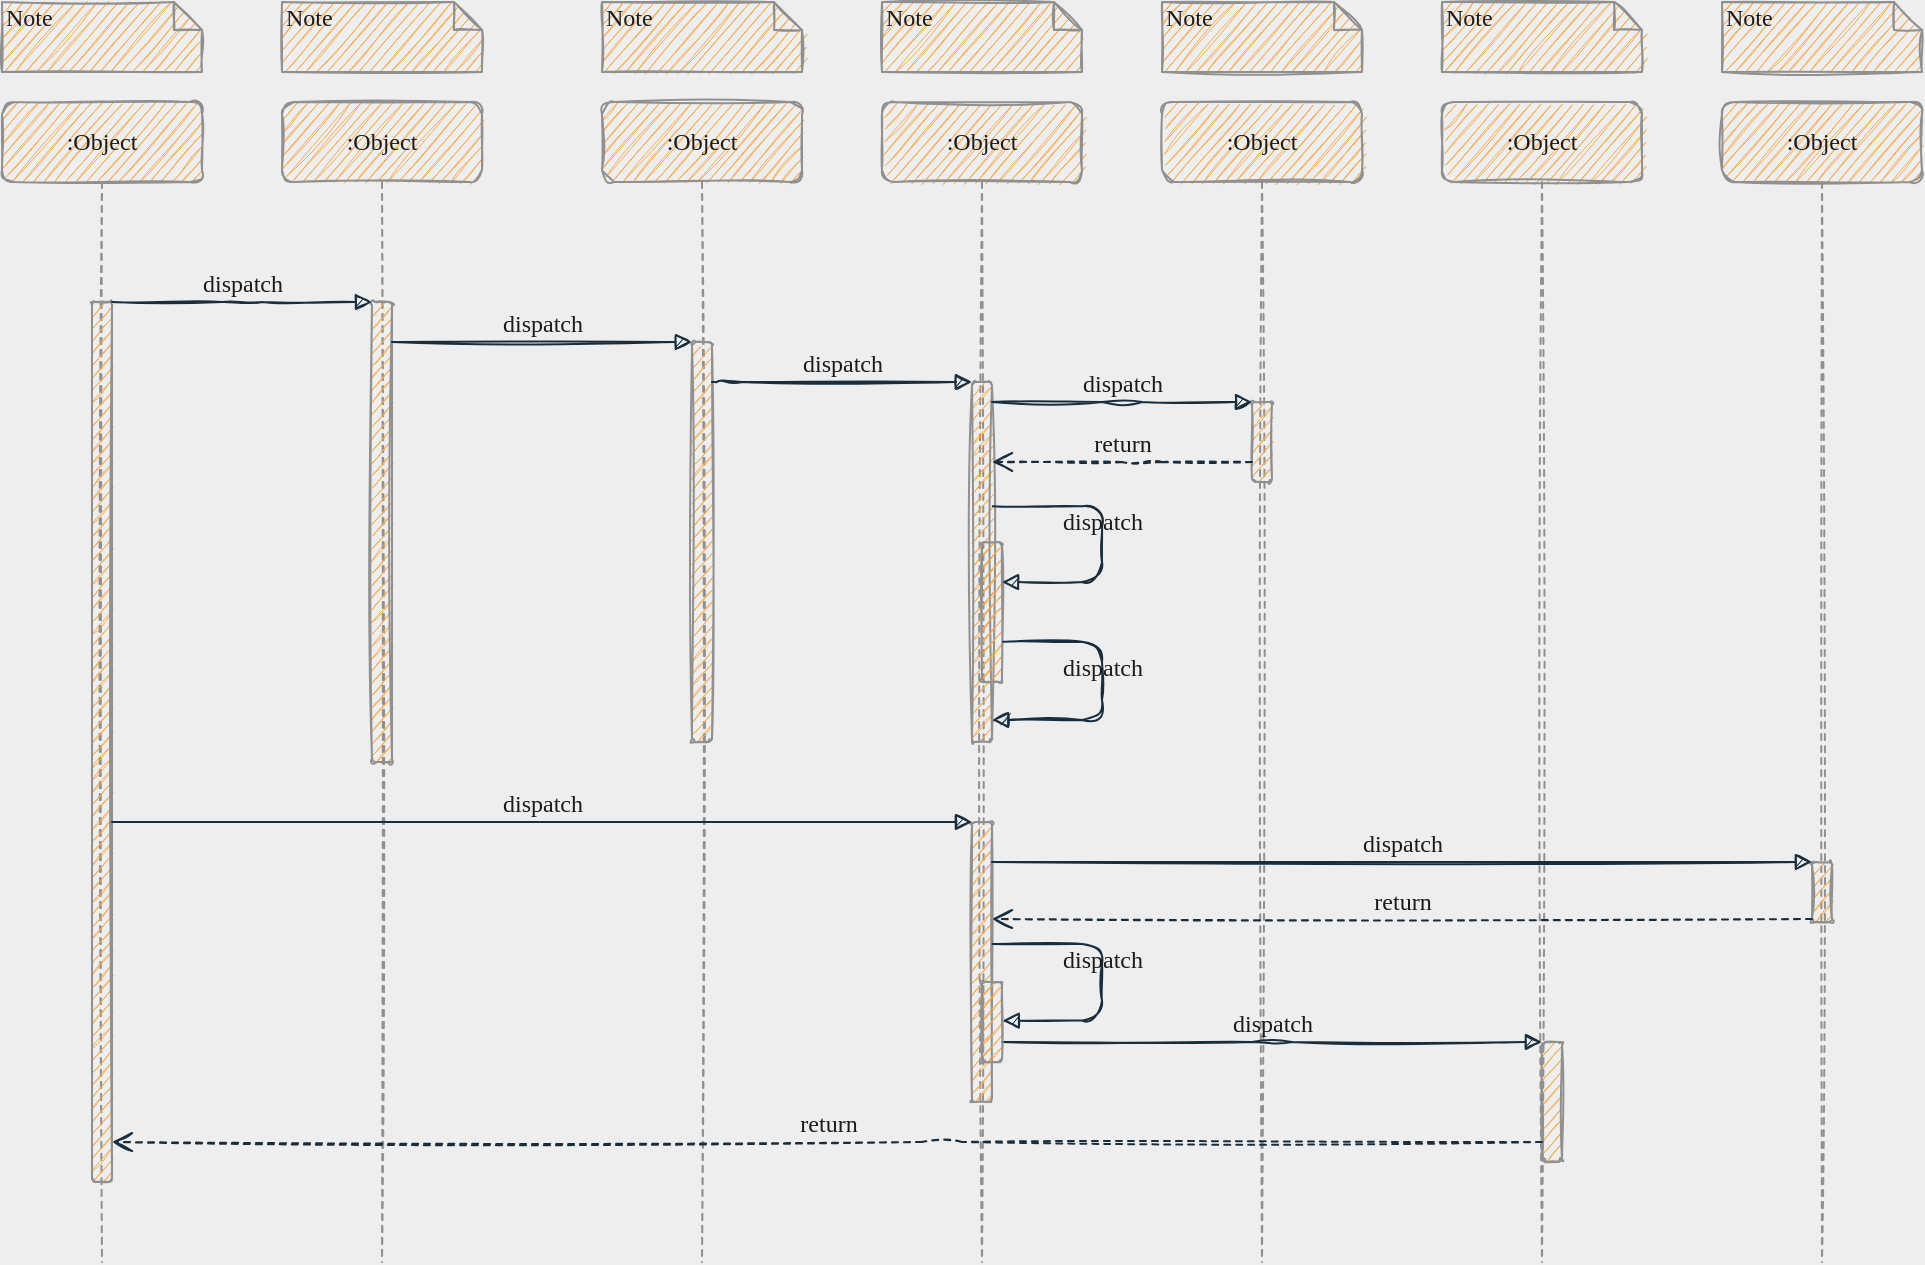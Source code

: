 <mxfile version="26.0.6" pages="5">
  <diagram name="Page-1" id="13e1069c-82ec-6db2-03f1-153e76fe0fe0">
    <mxGraphModel dx="2062" dy="1122" grid="1" gridSize="10" guides="1" tooltips="1" connect="1" arrows="1" fold="1" page="1" pageScale="1" pageWidth="1100" pageHeight="850" background="#EEEEEE" math="0" shadow="0">
      <root>
        <mxCell id="0" />
        <mxCell id="1" parent="0" />
        <mxCell id="7baba1c4bc27f4b0-2" value=":Object" style="shape=umlLifeline;perimeter=lifelinePerimeter;whiteSpace=wrap;html=1;container=1;collapsible=0;recursiveResize=0;outlineConnect=0;rounded=1;shadow=0;comic=0;labelBackgroundColor=none;strokeWidth=1;fontFamily=Verdana;fontSize=12;align=center;sketch=1;fillColor=#F5AB50;strokeColor=#909090;fontColor=#1A1A1A;" parent="1" vertex="1">
          <mxGeometry x="240" y="80" width="100" height="580" as="geometry" />
        </mxCell>
        <mxCell id="7baba1c4bc27f4b0-10" value="" style="html=1;points=[];perimeter=orthogonalPerimeter;rounded=1;shadow=0;comic=0;labelBackgroundColor=none;strokeWidth=1;fontFamily=Verdana;fontSize=12;align=center;sketch=1;fillColor=#F5AB50;strokeColor=#909090;fontColor=#1A1A1A;" parent="7baba1c4bc27f4b0-2" vertex="1">
          <mxGeometry x="45" y="100" width="10" height="230" as="geometry" />
        </mxCell>
        <mxCell id="7baba1c4bc27f4b0-3" value=":Object" style="shape=umlLifeline;perimeter=lifelinePerimeter;whiteSpace=wrap;html=1;container=1;collapsible=0;recursiveResize=0;outlineConnect=0;rounded=1;shadow=0;comic=0;labelBackgroundColor=none;strokeWidth=1;fontFamily=Verdana;fontSize=12;align=center;sketch=1;fillColor=#F5AB50;strokeColor=#909090;fontColor=#1A1A1A;" parent="1" vertex="1">
          <mxGeometry x="400" y="80" width="100" height="580" as="geometry" />
        </mxCell>
        <mxCell id="7baba1c4bc27f4b0-13" value="" style="html=1;points=[];perimeter=orthogonalPerimeter;rounded=1;shadow=0;comic=0;labelBackgroundColor=none;strokeWidth=1;fontFamily=Verdana;fontSize=12;align=center;sketch=1;fillColor=#F5AB50;strokeColor=#909090;fontColor=#1A1A1A;" parent="7baba1c4bc27f4b0-3" vertex="1">
          <mxGeometry x="45" y="120" width="10" height="200" as="geometry" />
        </mxCell>
        <mxCell id="7baba1c4bc27f4b0-4" value=":Object" style="shape=umlLifeline;perimeter=lifelinePerimeter;whiteSpace=wrap;html=1;container=1;collapsible=0;recursiveResize=0;outlineConnect=0;rounded=1;shadow=0;comic=0;labelBackgroundColor=none;strokeWidth=1;fontFamily=Verdana;fontSize=12;align=center;sketch=1;fillColor=#F5AB50;strokeColor=#909090;fontColor=#1A1A1A;" parent="1" vertex="1">
          <mxGeometry x="540" y="80" width="100" height="580" as="geometry" />
        </mxCell>
        <mxCell id="7baba1c4bc27f4b0-5" value=":Object" style="shape=umlLifeline;perimeter=lifelinePerimeter;whiteSpace=wrap;html=1;container=1;collapsible=0;recursiveResize=0;outlineConnect=0;rounded=1;shadow=0;comic=0;labelBackgroundColor=none;strokeWidth=1;fontFamily=Verdana;fontSize=12;align=center;sketch=1;fillColor=#F5AB50;strokeColor=#909090;fontColor=#1A1A1A;" parent="1" vertex="1">
          <mxGeometry x="680" y="80" width="100" height="580" as="geometry" />
        </mxCell>
        <mxCell id="7baba1c4bc27f4b0-6" value=":Object" style="shape=umlLifeline;perimeter=lifelinePerimeter;whiteSpace=wrap;html=1;container=1;collapsible=0;recursiveResize=0;outlineConnect=0;rounded=1;shadow=0;comic=0;labelBackgroundColor=none;strokeWidth=1;fontFamily=Verdana;fontSize=12;align=center;sketch=1;fillColor=#F5AB50;strokeColor=#909090;fontColor=#1A1A1A;" parent="1" vertex="1">
          <mxGeometry x="820" y="80" width="100" height="580" as="geometry" />
        </mxCell>
        <mxCell id="7baba1c4bc27f4b0-7" value=":Object" style="shape=umlLifeline;perimeter=lifelinePerimeter;whiteSpace=wrap;html=1;container=1;collapsible=0;recursiveResize=0;outlineConnect=0;rounded=1;shadow=0;comic=0;labelBackgroundColor=none;strokeWidth=1;fontFamily=Verdana;fontSize=12;align=center;sketch=1;fillColor=#F5AB50;strokeColor=#909090;fontColor=#1A1A1A;" parent="1" vertex="1">
          <mxGeometry x="960" y="80" width="100" height="580" as="geometry" />
        </mxCell>
        <mxCell id="7baba1c4bc27f4b0-8" value=":Object" style="shape=umlLifeline;perimeter=lifelinePerimeter;whiteSpace=wrap;html=1;container=1;collapsible=0;recursiveResize=0;outlineConnect=0;rounded=1;shadow=0;comic=0;labelBackgroundColor=none;strokeWidth=1;fontFamily=Verdana;fontSize=12;align=center;sketch=1;fillColor=#F5AB50;strokeColor=#909090;fontColor=#1A1A1A;" parent="1" vertex="1">
          <mxGeometry x="100" y="80" width="100" height="580" as="geometry" />
        </mxCell>
        <mxCell id="7baba1c4bc27f4b0-9" value="" style="html=1;points=[];perimeter=orthogonalPerimeter;rounded=1;shadow=0;comic=0;labelBackgroundColor=none;strokeWidth=1;fontFamily=Verdana;fontSize=12;align=center;sketch=1;fillColor=#F5AB50;strokeColor=#909090;fontColor=#1A1A1A;" parent="7baba1c4bc27f4b0-8" vertex="1">
          <mxGeometry x="45" y="100" width="10" height="440" as="geometry" />
        </mxCell>
        <mxCell id="7baba1c4bc27f4b0-16" value="" style="html=1;points=[];perimeter=orthogonalPerimeter;rounded=1;shadow=0;comic=0;labelBackgroundColor=none;strokeWidth=1;fontFamily=Verdana;fontSize=12;align=center;sketch=1;fillColor=#F5AB50;strokeColor=#909090;fontColor=#1A1A1A;" parent="1" vertex="1">
          <mxGeometry x="585" y="220" width="10" height="180" as="geometry" />
        </mxCell>
        <mxCell id="7baba1c4bc27f4b0-17" value="dispatch" style="html=1;verticalAlign=bottom;endArrow=block;labelBackgroundColor=none;fontFamily=Verdana;fontSize=12;edgeStyle=elbowEdgeStyle;elbow=vertical;sketch=1;rounded=1;strokeColor=#182E3E;fontColor=#1A1A1A;" parent="1" source="7baba1c4bc27f4b0-13" target="7baba1c4bc27f4b0-16" edge="1">
          <mxGeometry relative="1" as="geometry">
            <mxPoint x="510" y="220" as="sourcePoint" />
            <Array as="points">
              <mxPoint x="460" y="220" />
            </Array>
          </mxGeometry>
        </mxCell>
        <mxCell id="7baba1c4bc27f4b0-19" value="" style="html=1;points=[];perimeter=orthogonalPerimeter;rounded=1;shadow=0;comic=0;labelBackgroundColor=none;strokeWidth=1;fontFamily=Verdana;fontSize=12;align=center;sketch=1;fillColor=#F5AB50;strokeColor=#909090;fontColor=#1A1A1A;" parent="1" vertex="1">
          <mxGeometry x="725" y="230" width="10" height="40" as="geometry" />
        </mxCell>
        <mxCell id="7baba1c4bc27f4b0-20" value="dispatch" style="html=1;verticalAlign=bottom;endArrow=block;entryX=0;entryY=0;labelBackgroundColor=none;fontFamily=Verdana;fontSize=12;edgeStyle=elbowEdgeStyle;elbow=vertical;sketch=1;rounded=1;strokeColor=#182E3E;fontColor=#1A1A1A;" parent="1" source="7baba1c4bc27f4b0-16" target="7baba1c4bc27f4b0-19" edge="1">
          <mxGeometry relative="1" as="geometry">
            <mxPoint x="650" y="230" as="sourcePoint" />
          </mxGeometry>
        </mxCell>
        <mxCell id="7baba1c4bc27f4b0-21" value="return" style="html=1;verticalAlign=bottom;endArrow=open;dashed=1;endSize=8;labelBackgroundColor=none;fontFamily=Verdana;fontSize=12;edgeStyle=elbowEdgeStyle;elbow=vertical;sketch=1;rounded=1;strokeColor=#182E3E;fontColor=#1A1A1A;" parent="1" source="7baba1c4bc27f4b0-19" target="7baba1c4bc27f4b0-16" edge="1">
          <mxGeometry relative="1" as="geometry">
            <mxPoint x="650" y="306" as="targetPoint" />
            <Array as="points">
              <mxPoint x="670" y="260" />
              <mxPoint x="700" y="260" />
            </Array>
          </mxGeometry>
        </mxCell>
        <mxCell id="7baba1c4bc27f4b0-22" value="" style="html=1;points=[];perimeter=orthogonalPerimeter;rounded=1;shadow=0;comic=0;labelBackgroundColor=none;strokeWidth=1;fontFamily=Verdana;fontSize=12;align=center;sketch=1;fillColor=#F5AB50;strokeColor=#909090;fontColor=#1A1A1A;" parent="1" vertex="1">
          <mxGeometry x="585" y="440" width="10" height="140" as="geometry" />
        </mxCell>
        <mxCell id="7baba1c4bc27f4b0-23" value="dispatch" style="html=1;verticalAlign=bottom;endArrow=block;entryX=0;entryY=0;labelBackgroundColor=none;fontFamily=Verdana;fontSize=12;sketch=1;rounded=1;strokeColor=#182E3E;fontColor=#1A1A1A;" parent="1" source="7baba1c4bc27f4b0-9" target="7baba1c4bc27f4b0-22" edge="1">
          <mxGeometry relative="1" as="geometry">
            <mxPoint x="510" y="420" as="sourcePoint" />
          </mxGeometry>
        </mxCell>
        <mxCell id="7baba1c4bc27f4b0-25" value="" style="html=1;points=[];perimeter=orthogonalPerimeter;rounded=1;shadow=0;comic=0;labelBackgroundColor=none;strokeWidth=1;fontFamily=Verdana;fontSize=12;align=center;sketch=1;fillColor=#F5AB50;strokeColor=#909090;fontColor=#1A1A1A;" parent="1" vertex="1">
          <mxGeometry x="1005" y="460" width="10" height="30" as="geometry" />
        </mxCell>
        <mxCell id="7baba1c4bc27f4b0-26" value="dispatch" style="html=1;verticalAlign=bottom;endArrow=block;entryX=0;entryY=0;labelBackgroundColor=none;fontFamily=Verdana;fontSize=12;sketch=1;rounded=1;strokeColor=#182E3E;fontColor=#1A1A1A;" parent="1" source="7baba1c4bc27f4b0-22" target="7baba1c4bc27f4b0-25" edge="1">
          <mxGeometry relative="1" as="geometry">
            <mxPoint x="930" y="340" as="sourcePoint" />
          </mxGeometry>
        </mxCell>
        <mxCell id="7baba1c4bc27f4b0-27" value="return" style="html=1;verticalAlign=bottom;endArrow=open;dashed=1;endSize=8;exitX=0;exitY=0.95;labelBackgroundColor=none;fontFamily=Verdana;fontSize=12;sketch=1;rounded=1;strokeColor=#182E3E;fontColor=#1A1A1A;" parent="1" source="7baba1c4bc27f4b0-25" target="7baba1c4bc27f4b0-22" edge="1">
          <mxGeometry relative="1" as="geometry">
            <mxPoint x="930" y="416" as="targetPoint" />
          </mxGeometry>
        </mxCell>
        <mxCell id="7baba1c4bc27f4b0-28" value="" style="html=1;points=[];perimeter=orthogonalPerimeter;rounded=1;shadow=0;comic=0;labelBackgroundColor=none;strokeWidth=1;fontFamily=Verdana;fontSize=12;align=center;sketch=1;fillColor=#F5AB50;strokeColor=#909090;fontColor=#1A1A1A;" parent="1" vertex="1">
          <mxGeometry x="870" y="550" width="10" height="60" as="geometry" />
        </mxCell>
        <mxCell id="7baba1c4bc27f4b0-29" value="dispatch" style="html=1;verticalAlign=bottom;endArrow=block;entryX=0;entryY=0;labelBackgroundColor=none;fontFamily=Verdana;fontSize=12;edgeStyle=elbowEdgeStyle;elbow=vertical;sketch=1;rounded=1;strokeColor=#182E3E;fontColor=#1A1A1A;" parent="1" source="7baba1c4bc27f4b0-37" target="7baba1c4bc27f4b0-28" edge="1">
          <mxGeometry relative="1" as="geometry">
            <mxPoint x="800" y="550" as="sourcePoint" />
          </mxGeometry>
        </mxCell>
        <mxCell id="7baba1c4bc27f4b0-30" value="return" style="html=1;verticalAlign=bottom;endArrow=open;dashed=1;endSize=8;labelBackgroundColor=none;fontFamily=Verdana;fontSize=12;edgeStyle=elbowEdgeStyle;elbow=vertical;sketch=1;rounded=1;strokeColor=#182E3E;fontColor=#1A1A1A;" parent="1" source="7baba1c4bc27f4b0-28" target="7baba1c4bc27f4b0-9" edge="1">
          <mxGeometry relative="1" as="geometry">
            <mxPoint x="800" y="626" as="targetPoint" />
            <Array as="points">
              <mxPoint x="570" y="600" />
            </Array>
          </mxGeometry>
        </mxCell>
        <mxCell id="7baba1c4bc27f4b0-11" value="dispatch" style="html=1;verticalAlign=bottom;endArrow=block;entryX=0;entryY=0;labelBackgroundColor=none;fontFamily=Verdana;fontSize=12;edgeStyle=elbowEdgeStyle;elbow=vertical;sketch=1;rounded=1;strokeColor=#182E3E;fontColor=#1A1A1A;" parent="1" source="7baba1c4bc27f4b0-9" target="7baba1c4bc27f4b0-10" edge="1">
          <mxGeometry relative="1" as="geometry">
            <mxPoint x="220" y="190" as="sourcePoint" />
          </mxGeometry>
        </mxCell>
        <mxCell id="7baba1c4bc27f4b0-14" value="dispatch" style="html=1;verticalAlign=bottom;endArrow=block;entryX=0;entryY=0;labelBackgroundColor=none;fontFamily=Verdana;fontSize=12;edgeStyle=elbowEdgeStyle;elbow=vertical;sketch=1;rounded=1;strokeColor=#182E3E;fontColor=#1A1A1A;" parent="1" source="7baba1c4bc27f4b0-10" target="7baba1c4bc27f4b0-13" edge="1">
          <mxGeometry relative="1" as="geometry">
            <mxPoint x="370" y="200" as="sourcePoint" />
          </mxGeometry>
        </mxCell>
        <mxCell id="7baba1c4bc27f4b0-34" value="" style="html=1;points=[];perimeter=orthogonalPerimeter;rounded=1;shadow=0;comic=0;labelBackgroundColor=none;strokeWidth=1;fontFamily=Verdana;fontSize=12;align=center;sketch=1;fillColor=#F5AB50;strokeColor=#909090;fontColor=#1A1A1A;" parent="1" vertex="1">
          <mxGeometry x="590" y="300" width="10" height="70" as="geometry" />
        </mxCell>
        <mxCell id="7baba1c4bc27f4b0-35" value="dispatch" style="html=1;verticalAlign=bottom;endArrow=block;labelBackgroundColor=none;fontFamily=Verdana;fontSize=12;elbow=vertical;edgeStyle=orthogonalEdgeStyle;entryX=1;entryY=0.286;entryPerimeter=0;exitX=1.038;exitY=0.345;exitPerimeter=0;sketch=1;rounded=1;strokeColor=#182E3E;fontColor=#1A1A1A;" parent="1" source="7baba1c4bc27f4b0-16" target="7baba1c4bc27f4b0-34" edge="1">
          <mxGeometry relative="1" as="geometry">
            <mxPoint x="465" y="230" as="sourcePoint" />
            <mxPoint x="595" y="230" as="targetPoint" />
            <Array as="points">
              <mxPoint x="650" y="282" />
              <mxPoint x="650" y="320" />
            </Array>
          </mxGeometry>
        </mxCell>
        <mxCell id="7baba1c4bc27f4b0-36" value="dispatch" style="html=1;verticalAlign=bottom;endArrow=block;labelBackgroundColor=none;fontFamily=Verdana;fontSize=12;elbow=vertical;edgeStyle=orthogonalEdgeStyle;exitX=1.066;exitY=0.713;exitPerimeter=0;sketch=1;rounded=1;strokeColor=#182E3E;fontColor=#1A1A1A;" parent="1" source="7baba1c4bc27f4b0-34" edge="1">
          <mxGeometry relative="1" as="geometry">
            <mxPoint x="610.333" y="350" as="sourcePoint" />
            <mxPoint x="595" y="389" as="targetPoint" />
            <Array as="points">
              <mxPoint x="650" y="350" />
              <mxPoint x="650" y="389" />
            </Array>
          </mxGeometry>
        </mxCell>
        <mxCell id="7baba1c4bc27f4b0-37" value="" style="html=1;points=[];perimeter=orthogonalPerimeter;rounded=1;shadow=0;comic=0;labelBackgroundColor=none;strokeWidth=1;fontFamily=Verdana;fontSize=12;align=center;sketch=1;fillColor=#F5AB50;strokeColor=#909090;fontColor=#1A1A1A;" parent="1" vertex="1">
          <mxGeometry x="590" y="520" width="10" height="40" as="geometry" />
        </mxCell>
        <mxCell id="7baba1c4bc27f4b0-39" value="dispatch" style="html=1;verticalAlign=bottom;endArrow=block;labelBackgroundColor=none;fontFamily=Verdana;fontSize=12;elbow=vertical;edgeStyle=orthogonalEdgeStyle;entryX=1;entryY=0.286;entryPerimeter=0;exitX=1.038;exitY=0.345;exitPerimeter=0;sketch=1;rounded=1;strokeColor=#182E3E;fontColor=#1A1A1A;" parent="1" edge="1">
          <mxGeometry relative="1" as="geometry">
            <mxPoint x="595.333" y="501" as="sourcePoint" />
            <mxPoint x="600.333" y="539.333" as="targetPoint" />
            <Array as="points">
              <mxPoint x="650" y="501" />
              <mxPoint x="650" y="539" />
            </Array>
          </mxGeometry>
        </mxCell>
        <mxCell id="7baba1c4bc27f4b0-40" value="Note" style="shape=note;whiteSpace=wrap;html=1;size=14;verticalAlign=top;align=left;spacingTop=-6;rounded=1;shadow=0;comic=0;labelBackgroundColor=none;strokeWidth=1;fontFamily=Verdana;fontSize=12;sketch=1;fillColor=#F5AB50;strokeColor=#909090;fontColor=#1A1A1A;" parent="1" vertex="1">
          <mxGeometry x="100" y="30" width="100" height="35" as="geometry" />
        </mxCell>
        <mxCell id="7baba1c4bc27f4b0-41" value="Note" style="shape=note;whiteSpace=wrap;html=1;size=14;verticalAlign=top;align=left;spacingTop=-6;rounded=1;shadow=0;comic=0;labelBackgroundColor=none;strokeWidth=1;fontFamily=Verdana;fontSize=12;sketch=1;fillColor=#F5AB50;strokeColor=#909090;fontColor=#1A1A1A;" parent="1" vertex="1">
          <mxGeometry x="240" y="30" width="100" height="35" as="geometry" />
        </mxCell>
        <mxCell id="7baba1c4bc27f4b0-42" value="Note" style="shape=note;whiteSpace=wrap;html=1;size=14;verticalAlign=top;align=left;spacingTop=-6;rounded=1;shadow=0;comic=0;labelBackgroundColor=none;strokeWidth=1;fontFamily=Verdana;fontSize=12;sketch=1;fillColor=#F5AB50;strokeColor=#909090;fontColor=#1A1A1A;" parent="1" vertex="1">
          <mxGeometry x="400" y="30" width="100" height="35" as="geometry" />
        </mxCell>
        <mxCell id="7baba1c4bc27f4b0-43" value="Note" style="shape=note;whiteSpace=wrap;html=1;size=14;verticalAlign=top;align=left;spacingTop=-6;rounded=1;shadow=0;comic=0;labelBackgroundColor=none;strokeWidth=1;fontFamily=Verdana;fontSize=12;sketch=1;fillColor=#F5AB50;strokeColor=#909090;fontColor=#1A1A1A;" parent="1" vertex="1">
          <mxGeometry x="540" y="30" width="100" height="35" as="geometry" />
        </mxCell>
        <mxCell id="7baba1c4bc27f4b0-44" value="Note" style="shape=note;whiteSpace=wrap;html=1;size=14;verticalAlign=top;align=left;spacingTop=-6;rounded=1;shadow=0;comic=0;labelBackgroundColor=none;strokeWidth=1;fontFamily=Verdana;fontSize=12;sketch=1;fillColor=#F5AB50;strokeColor=#909090;fontColor=#1A1A1A;" parent="1" vertex="1">
          <mxGeometry x="680" y="30" width="100" height="35" as="geometry" />
        </mxCell>
        <mxCell id="7baba1c4bc27f4b0-45" value="Note" style="shape=note;whiteSpace=wrap;html=1;size=14;verticalAlign=top;align=left;spacingTop=-6;rounded=1;shadow=0;comic=0;labelBackgroundColor=none;strokeWidth=1;fontFamily=Verdana;fontSize=12;sketch=1;fillColor=#F5AB50;strokeColor=#909090;fontColor=#1A1A1A;" parent="1" vertex="1">
          <mxGeometry x="820" y="30" width="100" height="35" as="geometry" />
        </mxCell>
        <mxCell id="7baba1c4bc27f4b0-46" value="Note" style="shape=note;whiteSpace=wrap;html=1;size=14;verticalAlign=top;align=left;spacingTop=-6;rounded=1;shadow=0;comic=0;labelBackgroundColor=none;strokeWidth=1;fontFamily=Verdana;fontSize=12;sketch=1;fillColor=#F5AB50;strokeColor=#909090;fontColor=#1A1A1A;" parent="1" vertex="1">
          <mxGeometry x="960" y="30" width="100" height="35" as="geometry" />
        </mxCell>
      </root>
    </mxGraphModel>
  </diagram>
  <diagram id="5wK5CWLbaVIM3ddSSLFM" name="第 2 页">
    <mxGraphModel dx="2062" dy="1122" grid="1" gridSize="10" guides="1" tooltips="1" connect="1" arrows="1" fold="1" page="1" pageScale="1" pageWidth="1600" pageHeight="900" math="0" shadow="1">
      <root>
        <mxCell id="0" />
        <mxCell id="1" parent="0" />
        <mxCell id="ZE4tHcQsaWLG3nHIep-U-1" value="Note" style="shape=note;whiteSpace=wrap;html=1;size=14;verticalAlign=top;align=left;spacingTop=-6;rounded=1;shadow=0;comic=0;labelBackgroundColor=none;strokeWidth=1;fontFamily=Verdana;fontSize=12;sketch=1;fillColor=#009900;strokeColor=#909090;fontColor=#1A1A1A;" parent="1" vertex="1">
          <mxGeometry x="570" y="140" width="550" height="35" as="geometry" />
        </mxCell>
      </root>
    </mxGraphModel>
  </diagram>
  <diagram id="vglN-I_-OaUEoRuJrbmz" name="第 3 页">
    <mxGraphModel dx="2062" dy="1122" grid="1" gridSize="10" guides="1" tooltips="1" connect="1" arrows="1" fold="1" page="1" pageScale="1" pageWidth="1600" pageHeight="900" math="0" shadow="0">
      <root>
        <mxCell id="0" />
        <mxCell id="1" parent="0" />
      </root>
    </mxGraphModel>
  </diagram>
  <diagram id="w1sbm-XrUImXIn6PCKPx" name="第 4 页">
    <mxGraphModel dx="2062" dy="1122" grid="1" gridSize="10" guides="1" tooltips="1" connect="1" arrows="1" fold="1" page="1" pageScale="1" pageWidth="1600" pageHeight="900" math="0" shadow="0">
      <root>
        <mxCell id="0" />
        <mxCell id="1" parent="0" />
      </root>
    </mxGraphModel>
  </diagram>
  <diagram id="ndvI6Db2t8NpyCj2aeqh" name="第 5 页">
    <mxGraphModel dx="1590" dy="1030" grid="1" gridSize="9" guides="1" tooltips="1" connect="1" arrows="1" fold="1" page="0" pageScale="1" pageWidth="827" pageHeight="1169" background="none" math="0" shadow="0">
      <root>
        <mxCell id="0" />
        <mxCell id="1" parent="0" />
        <mxCell id="xrXYSS6LPJqL5HSYXhGx-1" value="需求分析" style="shape=umlLifeline;perimeter=lifelinePerimeter;whiteSpace=wrap;container=1;dropTarget=0;collapsible=0;recursiveResize=0;outlineConnect=0;portConstraint=eastwest;newEdgeStyle={&quot;edgeStyle&quot;:&quot;elbowEdgeStyle&quot;,&quot;elbow&quot;:&quot;vertical&quot;,&quot;curved&quot;:0,&quot;rounded&quot;:0};size=65;fillColor=#A8DADC;fontColor=#1D3557;strokeColor=#457B9D;fontStyle=1;strokeWidth=3;labelBackgroundColor=none;" vertex="1" parent="1">
          <mxGeometry x="20" y="20" width="150" height="1144" as="geometry" />
        </mxCell>
        <mxCell id="xrXYSS6LPJqL5HSYXhGx-2" value="微调评估" style="shape=umlLifeline;perimeter=lifelinePerimeter;whiteSpace=wrap;container=1;dropTarget=0;collapsible=0;recursiveResize=0;outlineConnect=0;portConstraint=eastwest;newEdgeStyle={&quot;edgeStyle&quot;:&quot;elbowEdgeStyle&quot;,&quot;elbow&quot;:&quot;vertical&quot;,&quot;curved&quot;:0,&quot;rounded&quot;:0};size=65;fillColor=#A8DADC;fontColor=#1D3557;strokeColor=#457B9D;fontStyle=1;strokeWidth=3;labelBackgroundColor=none;" vertex="1" parent="1">
          <mxGeometry x="234" y="20" width="150" height="1144" as="geometry" />
        </mxCell>
        <mxCell id="xrXYSS6LPJqL5HSYXhGx-3" value="数据准备" style="shape=umlLifeline;perimeter=lifelinePerimeter;whiteSpace=wrap;container=1;dropTarget=0;collapsible=0;recursiveResize=0;outlineConnect=0;portConstraint=eastwest;newEdgeStyle={&quot;edgeStyle&quot;:&quot;elbowEdgeStyle&quot;,&quot;elbow&quot;:&quot;vertical&quot;,&quot;curved&quot;:0,&quot;rounded&quot;:0};size=65;fillColor=#A8DADC;fontColor=#1D3557;strokeColor=#457B9D;fontStyle=1;strokeWidth=3;labelBackgroundColor=none;" vertex="1" parent="1">
          <mxGeometry x="447" y="20" width="150" height="1144" as="geometry" />
        </mxCell>
        <mxCell id="xrXYSS6LPJqL5HSYXhGx-4" value="模型选择&#xa;/技术选型" style="shape=umlLifeline;perimeter=lifelinePerimeter;whiteSpace=wrap;container=1;dropTarget=0;collapsible=0;recursiveResize=0;outlineConnect=0;portConstraint=eastwest;newEdgeStyle={&quot;edgeStyle&quot;:&quot;elbowEdgeStyle&quot;,&quot;elbow&quot;:&quot;vertical&quot;,&quot;curved&quot;:0,&quot;rounded&quot;:0};size=65;fillColor=#A8DADC;fontColor=#1D3557;strokeColor=#457B9D;fontStyle=1;strokeWidth=3;labelBackgroundColor=none;" vertex="1" parent="1">
          <mxGeometry x="647" y="20" width="150" height="1144" as="geometry" />
        </mxCell>
        <mxCell id="xrXYSS6LPJqL5HSYXhGx-5" value="分布式训练" style="shape=umlLifeline;perimeter=lifelinePerimeter;whiteSpace=wrap;container=1;dropTarget=0;collapsible=0;recursiveResize=0;outlineConnect=0;portConstraint=eastwest;newEdgeStyle={&quot;edgeStyle&quot;:&quot;elbowEdgeStyle&quot;,&quot;elbow&quot;:&quot;vertical&quot;,&quot;curved&quot;:0,&quot;rounded&quot;:0};size=65;fillColor=#A8DADC;fontColor=#1D3557;strokeColor=#457B9D;fontStyle=1;strokeWidth=3;labelBackgroundColor=none;" vertex="1" parent="1">
          <mxGeometry x="847" y="20" width="150" height="1144" as="geometry" />
        </mxCell>
        <mxCell id="xrXYSS6LPJqL5HSYXhGx-6" value="验证" style="shape=umlLifeline;perimeter=lifelinePerimeter;whiteSpace=wrap;container=1;dropTarget=0;collapsible=0;recursiveResize=0;outlineConnect=0;portConstraint=eastwest;newEdgeStyle={&quot;edgeStyle&quot;:&quot;elbowEdgeStyle&quot;,&quot;elbow&quot;:&quot;vertical&quot;,&quot;curved&quot;:0,&quot;rounded&quot;:0};size=65;fillColor=#A8DADC;fontColor=#1D3557;strokeColor=#457B9D;fontStyle=1;strokeWidth=3;labelBackgroundColor=none;" vertex="1" parent="1">
          <mxGeometry x="1047" y="20" width="150" height="1144" as="geometry" />
        </mxCell>
        <mxCell id="xrXYSS6LPJqL5HSYXhGx-7" value="部署/优化" style="shape=umlLifeline;perimeter=lifelinePerimeter;whiteSpace=wrap;container=1;dropTarget=0;collapsible=0;recursiveResize=0;outlineConnect=0;portConstraint=eastwest;newEdgeStyle={&quot;edgeStyle&quot;:&quot;elbowEdgeStyle&quot;,&quot;elbow&quot;:&quot;vertical&quot;,&quot;curved&quot;:0,&quot;rounded&quot;:0};size=65;fillColor=#A8DADC;fontColor=#1D3557;strokeColor=#457B9D;fontStyle=1;strokeWidth=3;labelBackgroundColor=none;" vertex="1" parent="1">
          <mxGeometry x="1247" y="20" width="150" height="1144" as="geometry" />
        </mxCell>
        <mxCell id="xrXYSS6LPJqL5HSYXhGx-8" value="监控/&#xa;版本管理" style="shape=umlLifeline;perimeter=lifelinePerimeter;whiteSpace=wrap;container=1;dropTarget=0;collapsible=0;recursiveResize=0;outlineConnect=0;portConstraint=eastwest;newEdgeStyle={&quot;edgeStyle&quot;:&quot;elbowEdgeStyle&quot;,&quot;elbow&quot;:&quot;vertical&quot;,&quot;curved&quot;:0,&quot;rounded&quot;:0};size=65;fillColor=#A8DADC;fontColor=#1D3557;strokeColor=#457B9D;fontStyle=1;strokeWidth=3;labelBackgroundColor=none;" vertex="1" parent="1">
          <mxGeometry x="1447" y="20" width="150" height="1144" as="geometry" />
        </mxCell>
        <mxCell id="xrXYSS6LPJqL5HSYXhGx-9" value="价值评估&#xa; &amp; SLA检测" style="shape=umlLifeline;perimeter=lifelinePerimeter;whiteSpace=wrap;container=1;dropTarget=0;collapsible=0;recursiveResize=0;outlineConnect=0;portConstraint=eastwest;newEdgeStyle={&quot;edgeStyle&quot;:&quot;elbowEdgeStyle&quot;,&quot;elbow&quot;:&quot;vertical&quot;,&quot;curved&quot;:0,&quot;rounded&quot;:0};size=65;fillColor=#A8DADC;fontColor=#1D3557;strokeColor=#457B9D;fontStyle=1;strokeWidth=3;labelBackgroundColor=none;" vertex="1" parent="1">
          <mxGeometry x="1647" y="20" width="150" height="1144" as="geometry" />
        </mxCell>
        <mxCell id="xrXYSS6LPJqL5HSYXhGx-10" value="alt" style="shape=umlFrame;dashed=1;pointerEvents=0;dropTarget=0;strokeColor=#457B9D;height=20;width=30;fillColor=#A8DADC;fontColor=#1D3557;fontStyle=1;strokeWidth=3;labelBackgroundColor=none;" vertex="1" parent="1">
          <mxGeometry x="1111" y="521" width="222" height="196" as="geometry" />
        </mxCell>
        <mxCell id="xrXYSS6LPJqL5HSYXhGx-11" value="[验证通过]" style="text;strokeColor=#457B9D;fillColor=#A8DADC;align=center;verticalAlign=middle;whiteSpace=wrap;fontColor=#1D3557;fontStyle=1;strokeWidth=3;labelBackgroundColor=none;" vertex="1" parent="xrXYSS6LPJqL5HSYXhGx-10">
          <mxGeometry x="30" width="192" height="20" as="geometry" />
        </mxCell>
        <mxCell id="xrXYSS6LPJqL5HSYXhGx-12" value="[验证不通过]" style="shape=line;dashed=1;whiteSpace=wrap;verticalAlign=top;labelPosition=center;verticalLabelPosition=middle;align=center;strokeColor=#457B9D;fillColor=#A8DADC;fontColor=#1D3557;fontStyle=1;strokeWidth=3;labelBackgroundColor=none;" vertex="1" parent="xrXYSS6LPJqL5HSYXhGx-10">
          <mxGeometry y="103" width="222" height="4" as="geometry" />
        </mxCell>
        <mxCell id="xrXYSS6LPJqL5HSYXhGx-13" value="alt" style="shape=umlFrame;dashed=1;pointerEvents=0;dropTarget=0;strokeColor=#457B9D;height=20;width=30;fillColor=#A8DADC;fontColor=#1D3557;fontStyle=1;strokeWidth=3;labelBackgroundColor=none;" vertex="1" parent="1">
          <mxGeometry x="911" y="873" width="822" height="196" as="geometry" />
        </mxCell>
        <mxCell id="xrXYSS6LPJqL5HSYXhGx-14" value="[满足SLA]" style="text;strokeColor=#457B9D;fillColor=#A8DADC;align=center;verticalAlign=middle;whiteSpace=wrap;fontColor=#1D3557;fontStyle=1;strokeWidth=3;labelBackgroundColor=none;" vertex="1" parent="xrXYSS6LPJqL5HSYXhGx-13">
          <mxGeometry x="30" width="792" height="20" as="geometry" />
        </mxCell>
        <mxCell id="xrXYSS6LPJqL5HSYXhGx-15" value="[不满足SLA]" style="shape=line;dashed=1;whiteSpace=wrap;verticalAlign=top;labelPosition=center;verticalLabelPosition=middle;align=center;strokeColor=#457B9D;fillColor=#A8DADC;fontColor=#1D3557;fontStyle=1;strokeWidth=3;labelBackgroundColor=none;" vertex="1" parent="xrXYSS6LPJqL5HSYXhGx-13">
          <mxGeometry y="103" width="822" height="4" as="geometry" />
        </mxCell>
        <mxCell id="xrXYSS6LPJqL5HSYXhGx-16" value="明确业务目标、&#xa;关键指标与合规要求" style="verticalAlign=bottom;edgeStyle=elbowEdgeStyle;elbow=vertical;curved=0;rounded=0;endArrow=block;fillColor=#A8DADC;strokeColor=#457B9D;fontStyle=1;strokeWidth=3;labelBackgroundColor=none;fontColor=default;" edge="1" parent="1" source="xrXYSS6LPJqL5HSYXhGx-1" target="xrXYSS6LPJqL5HSYXhGx-2">
          <mxGeometry relative="1" as="geometry">
            <Array as="points">
              <mxPoint x="211" y="148" />
            </Array>
          </mxGeometry>
        </mxCell>
        <mxCell id="xrXYSS6LPJqL5HSYXhGx-17" value="(TSI&gt;0.7 &amp; CER达标) &#xa;→ 数据工程准备" style="verticalAlign=bottom;edgeStyle=elbowEdgeStyle;elbow=vertical;curved=0;rounded=0;endArrow=block;fillColor=#A8DADC;strokeColor=#457B9D;fontStyle=1;strokeWidth=3;labelBackgroundColor=none;fontColor=default;" edge="1" parent="1" source="xrXYSS6LPJqL5HSYXhGx-2" target="xrXYSS6LPJqL5HSYXhGx-3">
          <mxGeometry relative="1" as="geometry">
            <Array as="points">
              <mxPoint x="424" y="221" />
            </Array>
          </mxGeometry>
        </mxCell>
        <mxCell id="xrXYSS6LPJqL5HSYXhGx-18" value="否则采用Prompt/RAG优化" style="curved=1;endArrow=block;rounded=0;fillColor=#A8DADC;strokeColor=#457B9D;fontStyle=1;strokeWidth=3;labelBackgroundColor=none;fontColor=default;" edge="1" parent="1" source="xrXYSS6LPJqL5HSYXhGx-2" target="xrXYSS6LPJqL5HSYXhGx-2">
          <mxGeometry relative="1" as="geometry">
            <Array as="points">
              <mxPoint x="360" y="273" />
              <mxPoint x="360" y="303" />
            </Array>
          </mxGeometry>
        </mxCell>
        <mxCell id="xrXYSS6LPJqL5HSYXhGx-19" value="数据整合&#xa;及预处理完成" style="verticalAlign=bottom;edgeStyle=elbowEdgeStyle;elbow=vertical;curved=0;rounded=0;endArrow=block;fillColor=#A8DADC;strokeColor=#457B9D;fontStyle=1;strokeWidth=3;labelBackgroundColor=none;fontColor=default;" edge="1" parent="1" source="xrXYSS6LPJqL5HSYXhGx-3" target="xrXYSS6LPJqL5HSYXhGx-4">
          <mxGeometry relative="1" as="geometry">
            <Array as="points">
              <mxPoint x="631" y="376" />
            </Array>
          </mxGeometry>
        </mxCell>
        <mxCell id="xrXYSS6LPJqL5HSYXhGx-20" value="选定基座模型&#xa;及微调技术" style="verticalAlign=bottom;edgeStyle=elbowEdgeStyle;elbow=vertical;curved=0;rounded=0;endArrow=block;fillColor=#A8DADC;strokeColor=#457B9D;fontStyle=1;strokeWidth=3;labelBackgroundColor=none;fontColor=default;" edge="1" parent="1" source="xrXYSS6LPJqL5HSYXhGx-4" target="xrXYSS6LPJqL5HSYXhGx-5">
          <mxGeometry relative="1" as="geometry">
            <Array as="points">
              <mxPoint x="831" y="449" />
            </Array>
          </mxGeometry>
        </mxCell>
        <mxCell id="xrXYSS6LPJqL5HSYXhGx-21" value="完成分布式训练" style="verticalAlign=bottom;edgeStyle=elbowEdgeStyle;elbow=vertical;curved=0;rounded=0;endArrow=block;fillColor=#A8DADC;strokeColor=#457B9D;fontStyle=1;strokeWidth=3;labelBackgroundColor=none;fontColor=default;" edge="1" parent="1" source="xrXYSS6LPJqL5HSYXhGx-5" target="xrXYSS6LPJqL5HSYXhGx-6">
          <mxGeometry relative="1" as="geometry">
            <Array as="points">
              <mxPoint x="1031" y="501" />
            </Array>
          </mxGeometry>
        </mxCell>
        <mxCell id="xrXYSS6LPJqL5HSYXhGx-22" value="进行安全部署" style="verticalAlign=bottom;edgeStyle=elbowEdgeStyle;elbow=vertical;curved=0;rounded=0;endArrow=block;fillColor=#A8DADC;strokeColor=#457B9D;fontStyle=1;strokeWidth=3;labelBackgroundColor=none;fontColor=default;" edge="1" parent="1" source="xrXYSS6LPJqL5HSYXhGx-6" target="xrXYSS6LPJqL5HSYXhGx-7">
          <mxGeometry relative="1" as="geometry">
            <Array as="points">
              <mxPoint x="1231" y="599" />
            </Array>
          </mxGeometry>
        </mxCell>
        <mxCell id="xrXYSS6LPJqL5HSYXhGx-23" value="进入迭代优化" style="verticalAlign=bottom;edgeStyle=elbowEdgeStyle;elbow=vertical;curved=0;rounded=0;endArrow=block;fillColor=#A8DADC;strokeColor=#457B9D;fontStyle=1;strokeWidth=3;labelBackgroundColor=none;fontColor=default;" edge="1" parent="1" source="xrXYSS6LPJqL5HSYXhGx-6" target="xrXYSS6LPJqL5HSYXhGx-7">
          <mxGeometry relative="1" as="geometry">
            <Array as="points">
              <mxPoint x="1231" y="697" />
            </Array>
          </mxGeometry>
        </mxCell>
        <mxCell id="xrXYSS6LPJqL5HSYXhGx-24" value="部署后启动监控&#xa;与版本管理" style="verticalAlign=bottom;edgeStyle=elbowEdgeStyle;elbow=vertical;curved=0;rounded=0;endArrow=block;fillColor=#A8DADC;strokeColor=#457B9D;fontStyle=1;strokeWidth=3;labelBackgroundColor=none;fontColor=default;" edge="1" parent="1" source="xrXYSS6LPJqL5HSYXhGx-7" target="xrXYSS6LPJqL5HSYXhGx-8">
          <mxGeometry relative="1" as="geometry">
            <Array as="points">
              <mxPoint x="1431" y="780" />
            </Array>
          </mxGeometry>
        </mxCell>
        <mxCell id="xrXYSS6LPJqL5HSYXhGx-25" value="进行业务价值评估&#xa;与SLA检测" style="verticalAlign=bottom;edgeStyle=elbowEdgeStyle;elbow=vertical;curved=0;rounded=0;endArrow=block;fillColor=#A8DADC;strokeColor=#457B9D;fontStyle=1;strokeWidth=3;labelBackgroundColor=none;fontColor=default;" edge="1" parent="1" source="xrXYSS6LPJqL5HSYXhGx-8" target="xrXYSS6LPJqL5HSYXhGx-9">
          <mxGeometry relative="1" as="geometry">
            <Array as="points">
              <mxPoint x="1631" y="853" />
            </Array>
          </mxGeometry>
        </mxCell>
        <mxCell id="xrXYSS6LPJqL5HSYXhGx-26" value="流程闭环" style="verticalAlign=bottom;edgeStyle=elbowEdgeStyle;elbow=vertical;curved=0;rounded=0;endArrow=block;fillColor=#A8DADC;strokeColor=#457B9D;fontStyle=1;strokeWidth=3;labelBackgroundColor=none;fontColor=default;" edge="1" parent="1" source="xrXYSS6LPJqL5HSYXhGx-9" target="xrXYSS6LPJqL5HSYXhGx-8">
          <mxGeometry relative="1" as="geometry">
            <Array as="points">
              <mxPoint x="1634" y="951" />
            </Array>
          </mxGeometry>
        </mxCell>
        <mxCell id="xrXYSS6LPJqL5HSYXhGx-27" value="触发再训练" style="verticalAlign=bottom;edgeStyle=elbowEdgeStyle;elbow=vertical;curved=0;rounded=0;endArrow=block;fillColor=#A8DADC;strokeColor=#457B9D;fontStyle=1;strokeWidth=3;labelBackgroundColor=none;fontColor=default;" edge="1" parent="1" source="xrXYSS6LPJqL5HSYXhGx-9" target="xrXYSS6LPJqL5HSYXhGx-5">
          <mxGeometry relative="1" as="geometry">
            <Array as="points">
              <mxPoint x="1334" y="1049" />
            </Array>
          </mxGeometry>
        </mxCell>
      </root>
    </mxGraphModel>
  </diagram>
</mxfile>
